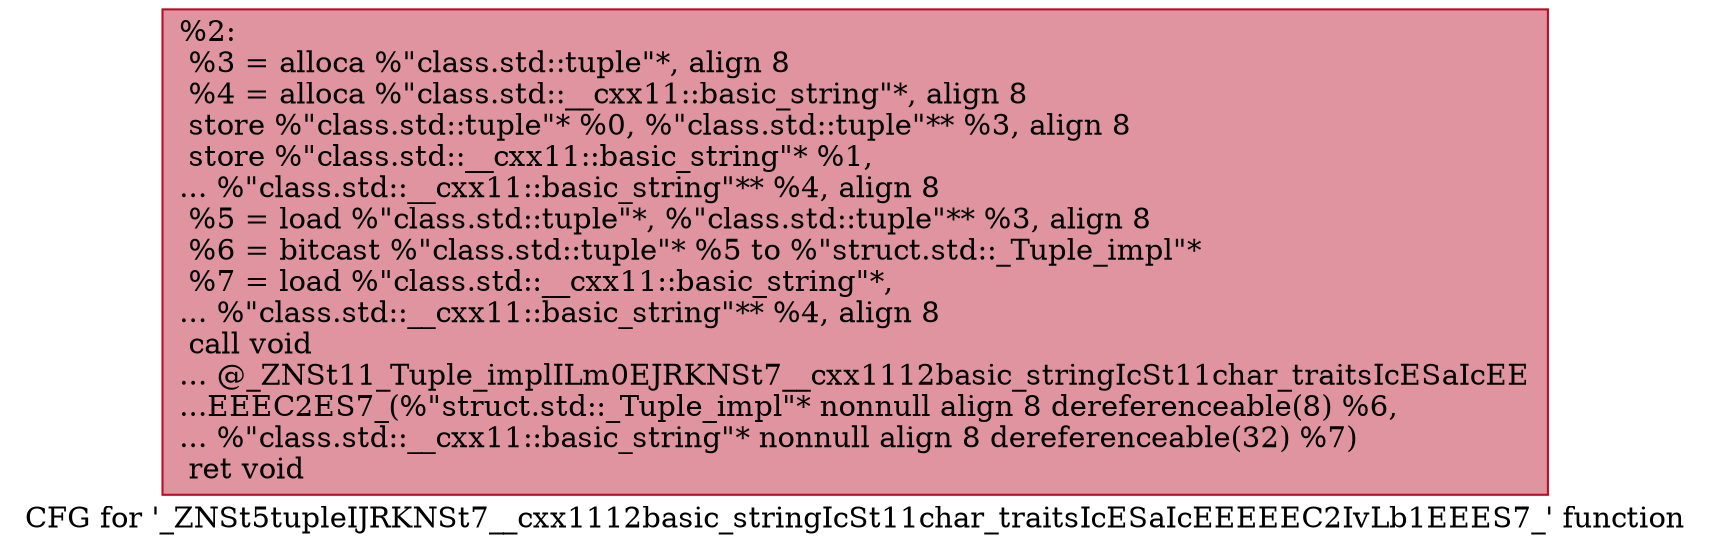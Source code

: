 digraph "CFG for '_ZNSt5tupleIJRKNSt7__cxx1112basic_stringIcSt11char_traitsIcESaIcEEEEEC2IvLb1EEES7_' function" {
	label="CFG for '_ZNSt5tupleIJRKNSt7__cxx1112basic_stringIcSt11char_traitsIcESaIcEEEEEC2IvLb1EEES7_' function";

	Node0x55a846843eb0 [shape=record,color="#b70d28ff", style=filled, fillcolor="#b70d2870",label="{%2:\l  %3 = alloca %\"class.std::tuple\"*, align 8\l  %4 = alloca %\"class.std::__cxx11::basic_string\"*, align 8\l  store %\"class.std::tuple\"* %0, %\"class.std::tuple\"** %3, align 8\l  store %\"class.std::__cxx11::basic_string\"* %1,\l... %\"class.std::__cxx11::basic_string\"** %4, align 8\l  %5 = load %\"class.std::tuple\"*, %\"class.std::tuple\"** %3, align 8\l  %6 = bitcast %\"class.std::tuple\"* %5 to %\"struct.std::_Tuple_impl\"*\l  %7 = load %\"class.std::__cxx11::basic_string\"*,\l... %\"class.std::__cxx11::basic_string\"** %4, align 8\l  call void\l... @_ZNSt11_Tuple_implILm0EJRKNSt7__cxx1112basic_stringIcSt11char_traitsIcESaIcEE\l...EEEC2ES7_(%\"struct.std::_Tuple_impl\"* nonnull align 8 dereferenceable(8) %6,\l... %\"class.std::__cxx11::basic_string\"* nonnull align 8 dereferenceable(32) %7)\l  ret void\l}"];
}
